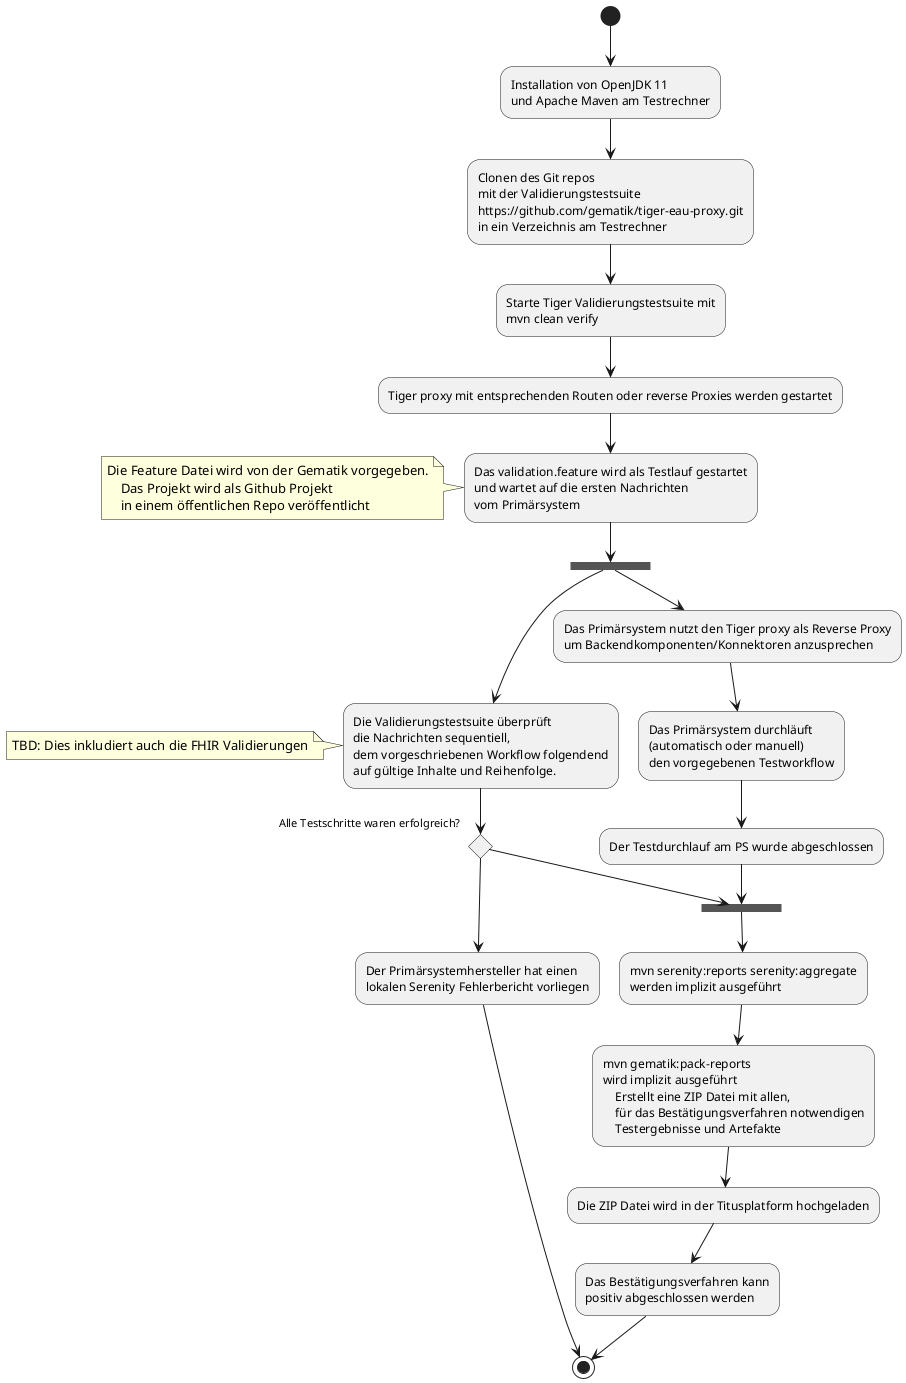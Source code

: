 @startuml
(*) -->  Installation von OpenJDK 11\n\
und Apache Maven am Testrechner

--> Clonen des Git repos\nmit der Validierungstestsuite\n\
https://github.com/gematik/tiger-eau-proxy.git\n\
in ein Verzeichnis am Testrechner

--> Starte Tiger Validierungstestsuite mit\nmvn clean verify

--> Tiger proxy mit entsprechenden Routen oder reverse Proxies werden gestartet

--> Das validation.feature wird als Testlauf gestartet\n\
und wartet auf die ersten Nachrichten\n\
vom Primärsystem

    note left:\
    Die Feature Datei wird von der Gematik vorgegeben.\n\
    Das Projekt wird als Github Projekt\n\
    in einem öffentlichen Repo veröffentlicht

--> ===B1===

    --> Das Primärsystem nutzt den Tiger proxy als Reverse Proxy\num Backendkomponenten/Konnektoren anzusprechen

    --> Das Primärsystem durchläuft\n(automatisch oder manuell)\nden vorgegebenen Testworkflow

    --> Der Testdurchlauf am PS wurde abgeschlossen

--> ===B2===

===B1=== --> Die Validierungstestsuite überprüft\n\
die Nachrichten sequentiell,\n\
dem vorgeschriebenen Workflow folgendend\n\
auf gültige Inhalte und Reihenfolge.

    note left: TBD: Dies inkludiert auch die FHIR Validierungen

If "Alle Testschritte waren erfolgreich?" then

    --> ===B2===

    --> mvn serenity:reports serenity:aggregate\nwerden implizit ausgeführt

    --> mvn gematik:pack-reports\nwird implizit ausgeführt\n\
    Erstellt eine ZIP Datei mit allen,\n\
    für das Bestätigungsverfahren notwendigen\n\
    Testergebnisse und Artefakte

    --> Die ZIP Datei wird in der Titusplatform hochgeladen

    --> Das Bestätigungsverfahren kann\npositiv abgeschlossen werden

    --> (*)
else
    --> Der Primärsystemhersteller hat einen\nlokalen Serenity Fehlerbericht vorliegen
    --> (*)
Endif
@enduml
